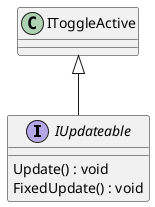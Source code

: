 @startuml
interface IUpdateable {
    Update() : void
    FixedUpdate() : void
}
IToggleActive <|-- IUpdateable
@enduml
